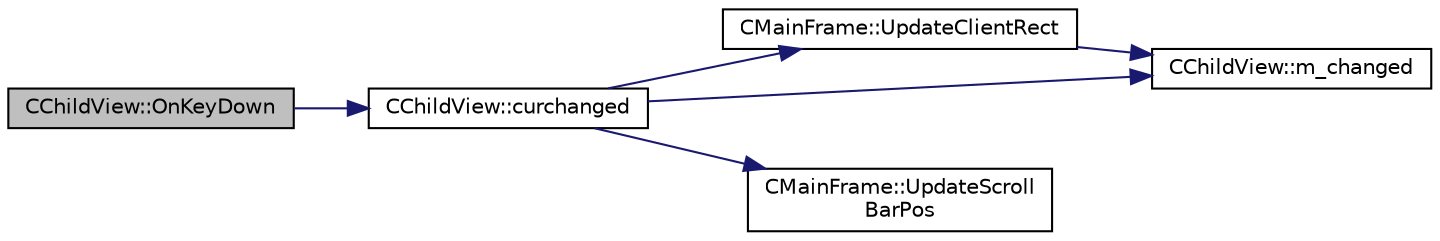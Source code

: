 digraph "CChildView::OnKeyDown"
{
  edge [fontname="Helvetica",fontsize="10",labelfontname="Helvetica",labelfontsize="10"];
  node [fontname="Helvetica",fontsize="10",shape=record];
  rankdir="LR";
  Node40 [label="CChildView::OnKeyDown",height=0.2,width=0.4,color="black", fillcolor="grey75", style="filled", fontcolor="black"];
  Node40 -> Node41 [color="midnightblue",fontsize="10",style="solid",fontname="Helvetica"];
  Node41 [label="CChildView::curchanged",height=0.2,width=0.4,color="black", fillcolor="white", style="filled",URL="$class_c_child_view.html#ab68bf2b03a8e9aab3f2aac2b9ec3177a"];
  Node41 -> Node42 [color="midnightblue",fontsize="10",style="solid",fontname="Helvetica"];
  Node42 [label="CMainFrame::UpdateClientRect",height=0.2,width=0.4,color="black", fillcolor="white", style="filled",URL="$class_c_main_frame.html#a2500e3a6ace77e01430f5ff4b9a6f182",tooltip="当窗口大小被调整之后调用的函数 "];
  Node42 -> Node43 [color="midnightblue",fontsize="10",style="solid",fontname="Helvetica"];
  Node43 [label="CChildView::m_changed",height=0.2,width=0.4,color="black", fillcolor="white", style="filled",URL="$class_c_child_view.html#acff91e8fc8cc40cd1ebe1d24a6be4945",tooltip="当文本内容根据用户的操作有变化的时候调用  操作如下 "];
  Node41 -> Node44 [color="midnightblue",fontsize="10",style="solid",fontname="Helvetica"];
  Node44 [label="CMainFrame::UpdateScroll\lBarPos",height=0.2,width=0.4,color="black", fillcolor="white", style="filled",URL="$class_c_main_frame.html#a4f7c9f6d9aeae93045c5dd2047ccebf1",tooltip="当改变窗口大小时,调整滚动块的位置 通过记录页面相对于上边界的偏移量来调整 "];
  Node41 -> Node43 [color="midnightblue",fontsize="10",style="solid",fontname="Helvetica"];
}
